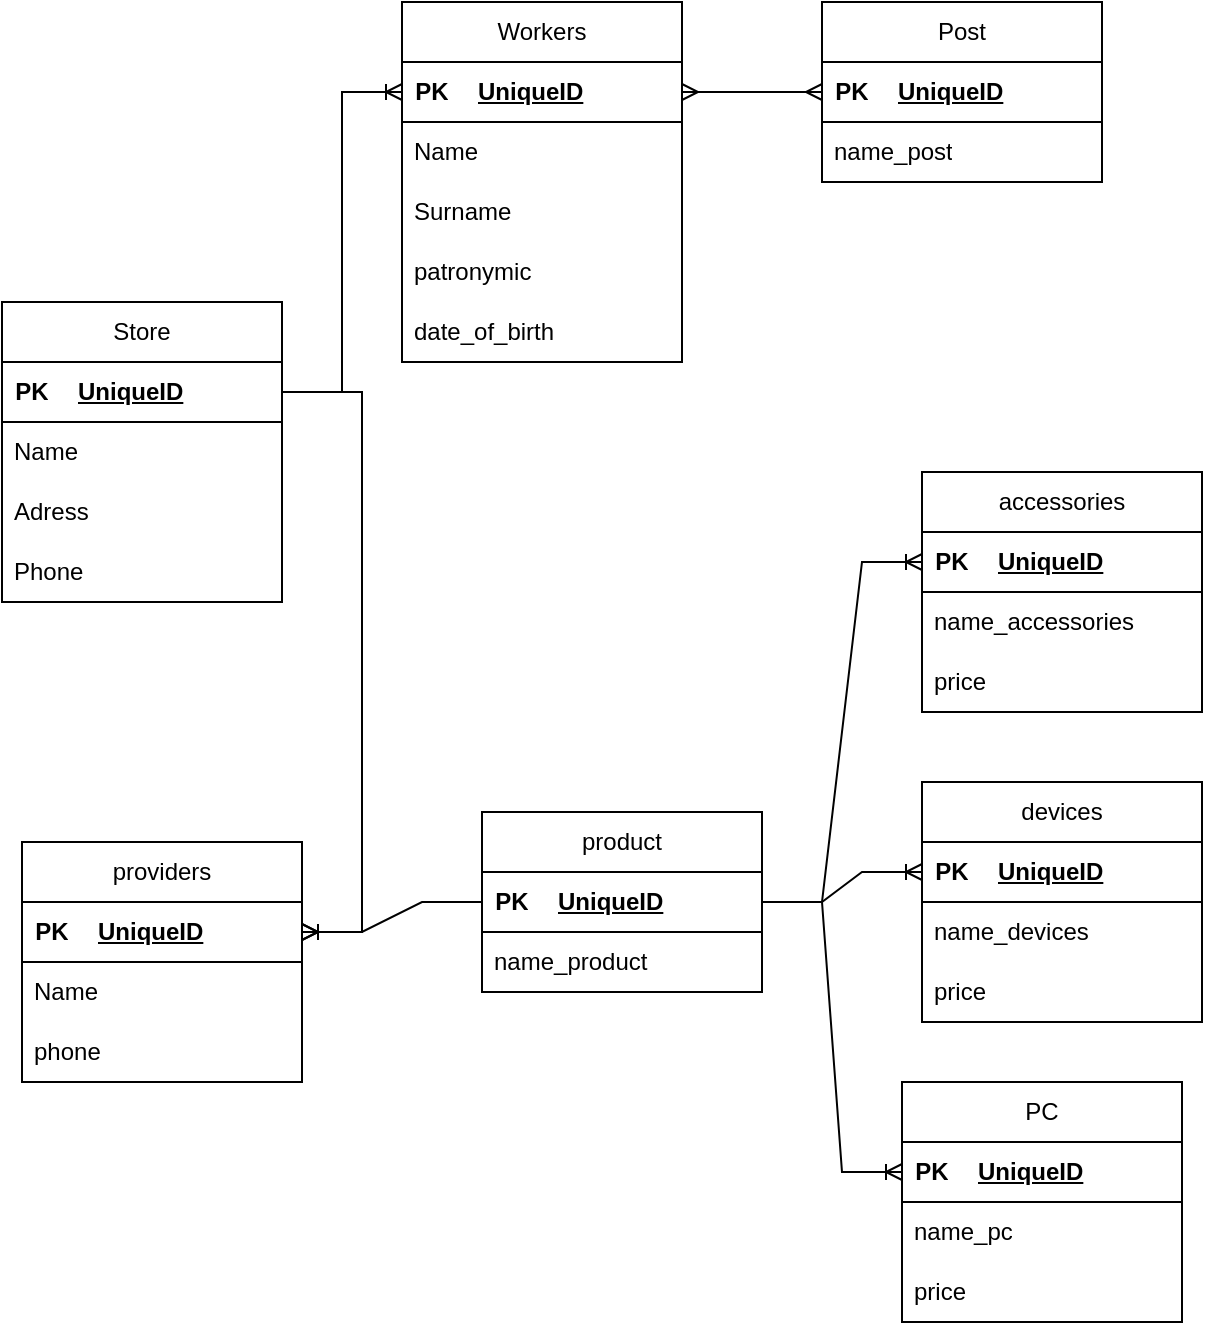 <mxfile version="21.7.5" type="github">
  <diagram id="C5RBs43oDa-KdzZeNtuy" name="Page-1">
    <mxGraphModel dx="1393" dy="758" grid="1" gridSize="10" guides="1" tooltips="1" connect="1" arrows="1" fold="1" page="1" pageScale="1" pageWidth="827" pageHeight="1169" math="0" shadow="0">
      <root>
        <mxCell id="WIyWlLk6GJQsqaUBKTNV-0" />
        <mxCell id="WIyWlLk6GJQsqaUBKTNV-1" parent="WIyWlLk6GJQsqaUBKTNV-0" />
        <mxCell id="giKYTNBfiEw-Y-ukKYdh-5" value="Store" style="swimlane;fontStyle=0;childLayout=stackLayout;horizontal=1;startSize=30;horizontalStack=0;resizeParent=1;resizeParentMax=0;resizeLast=0;collapsible=1;marginBottom=0;whiteSpace=wrap;html=1;" vertex="1" parent="WIyWlLk6GJQsqaUBKTNV-1">
          <mxGeometry x="120" y="240" width="140" height="150" as="geometry" />
        </mxCell>
        <mxCell id="giKYTNBfiEw-Y-ukKYdh-16" value="" style="shape=table;startSize=0;container=1;collapsible=1;childLayout=tableLayout;fixedRows=1;rowLines=0;fontStyle=0;align=center;resizeLast=1;strokeColor=none;fillColor=none;collapsible=0;" vertex="1" parent="giKYTNBfiEw-Y-ukKYdh-5">
          <mxGeometry y="30" width="140" height="30" as="geometry" />
        </mxCell>
        <mxCell id="giKYTNBfiEw-Y-ukKYdh-17" value="" style="shape=tableRow;horizontal=0;startSize=0;swimlaneHead=0;swimlaneBody=0;fillColor=none;collapsible=0;dropTarget=0;points=[[0,0.5],[1,0.5]];portConstraint=eastwest;top=0;left=0;right=0;bottom=1;" vertex="1" parent="giKYTNBfiEw-Y-ukKYdh-16">
          <mxGeometry width="140" height="30" as="geometry" />
        </mxCell>
        <mxCell id="giKYTNBfiEw-Y-ukKYdh-18" value="PK" style="shape=partialRectangle;connectable=0;fillColor=none;top=0;left=0;bottom=0;right=0;fontStyle=1;overflow=hidden;whiteSpace=wrap;html=1;" vertex="1" parent="giKYTNBfiEw-Y-ukKYdh-17">
          <mxGeometry width="30" height="30" as="geometry">
            <mxRectangle width="30" height="30" as="alternateBounds" />
          </mxGeometry>
        </mxCell>
        <mxCell id="giKYTNBfiEw-Y-ukKYdh-19" value="UniqueID" style="shape=partialRectangle;connectable=0;fillColor=none;top=0;left=0;bottom=0;right=0;align=left;spacingLeft=6;fontStyle=5;overflow=hidden;whiteSpace=wrap;html=1;" vertex="1" parent="giKYTNBfiEw-Y-ukKYdh-17">
          <mxGeometry x="30" width="110" height="30" as="geometry">
            <mxRectangle width="110" height="30" as="alternateBounds" />
          </mxGeometry>
        </mxCell>
        <mxCell id="giKYTNBfiEw-Y-ukKYdh-6" value="Name" style="text;strokeColor=none;fillColor=none;align=left;verticalAlign=middle;spacingLeft=4;spacingRight=4;overflow=hidden;points=[[0,0.5],[1,0.5]];portConstraint=eastwest;rotatable=0;whiteSpace=wrap;html=1;" vertex="1" parent="giKYTNBfiEw-Y-ukKYdh-5">
          <mxGeometry y="60" width="140" height="30" as="geometry" />
        </mxCell>
        <mxCell id="giKYTNBfiEw-Y-ukKYdh-7" value="Adress" style="text;strokeColor=none;fillColor=none;align=left;verticalAlign=middle;spacingLeft=4;spacingRight=4;overflow=hidden;points=[[0,0.5],[1,0.5]];portConstraint=eastwest;rotatable=0;whiteSpace=wrap;html=1;" vertex="1" parent="giKYTNBfiEw-Y-ukKYdh-5">
          <mxGeometry y="90" width="140" height="30" as="geometry" />
        </mxCell>
        <mxCell id="giKYTNBfiEw-Y-ukKYdh-8" value="Phone" style="text;strokeColor=none;fillColor=none;align=left;verticalAlign=middle;spacingLeft=4;spacingRight=4;overflow=hidden;points=[[0,0.5],[1,0.5]];portConstraint=eastwest;rotatable=0;whiteSpace=wrap;html=1;" vertex="1" parent="giKYTNBfiEw-Y-ukKYdh-5">
          <mxGeometry y="120" width="140" height="30" as="geometry" />
        </mxCell>
        <mxCell id="giKYTNBfiEw-Y-ukKYdh-20" value="providers" style="swimlane;fontStyle=0;childLayout=stackLayout;horizontal=1;startSize=30;horizontalStack=0;resizeParent=1;resizeParentMax=0;resizeLast=0;collapsible=1;marginBottom=0;whiteSpace=wrap;html=1;" vertex="1" parent="WIyWlLk6GJQsqaUBKTNV-1">
          <mxGeometry x="130" y="510" width="140" height="120" as="geometry" />
        </mxCell>
        <mxCell id="giKYTNBfiEw-Y-ukKYdh-79" value="" style="shape=table;startSize=0;container=1;collapsible=1;childLayout=tableLayout;fixedRows=1;rowLines=0;fontStyle=0;align=center;resizeLast=1;strokeColor=none;fillColor=none;collapsible=0;" vertex="1" parent="giKYTNBfiEw-Y-ukKYdh-20">
          <mxGeometry y="30" width="140" height="30" as="geometry" />
        </mxCell>
        <mxCell id="giKYTNBfiEw-Y-ukKYdh-80" value="" style="shape=tableRow;horizontal=0;startSize=0;swimlaneHead=0;swimlaneBody=0;fillColor=none;collapsible=0;dropTarget=0;points=[[0,0.5],[1,0.5]];portConstraint=eastwest;top=0;left=0;right=0;bottom=1;" vertex="1" parent="giKYTNBfiEw-Y-ukKYdh-79">
          <mxGeometry width="140" height="30" as="geometry" />
        </mxCell>
        <mxCell id="giKYTNBfiEw-Y-ukKYdh-81" value="PK" style="shape=partialRectangle;connectable=0;fillColor=none;top=0;left=0;bottom=0;right=0;fontStyle=1;overflow=hidden;whiteSpace=wrap;html=1;" vertex="1" parent="giKYTNBfiEw-Y-ukKYdh-80">
          <mxGeometry width="30" height="30" as="geometry">
            <mxRectangle width="30" height="30" as="alternateBounds" />
          </mxGeometry>
        </mxCell>
        <mxCell id="giKYTNBfiEw-Y-ukKYdh-82" value="UniqueID" style="shape=partialRectangle;connectable=0;fillColor=none;top=0;left=0;bottom=0;right=0;align=left;spacingLeft=6;fontStyle=5;overflow=hidden;whiteSpace=wrap;html=1;" vertex="1" parent="giKYTNBfiEw-Y-ukKYdh-80">
          <mxGeometry x="30" width="110" height="30" as="geometry">
            <mxRectangle width="110" height="30" as="alternateBounds" />
          </mxGeometry>
        </mxCell>
        <mxCell id="giKYTNBfiEw-Y-ukKYdh-21" value="Name" style="text;strokeColor=none;fillColor=none;align=left;verticalAlign=middle;spacingLeft=4;spacingRight=4;overflow=hidden;points=[[0,0.5],[1,0.5]];portConstraint=eastwest;rotatable=0;whiteSpace=wrap;html=1;" vertex="1" parent="giKYTNBfiEw-Y-ukKYdh-20">
          <mxGeometry y="60" width="140" height="30" as="geometry" />
        </mxCell>
        <mxCell id="giKYTNBfiEw-Y-ukKYdh-22" value="phone" style="text;strokeColor=none;fillColor=none;align=left;verticalAlign=middle;spacingLeft=4;spacingRight=4;overflow=hidden;points=[[0,0.5],[1,0.5]];portConstraint=eastwest;rotatable=0;whiteSpace=wrap;html=1;" vertex="1" parent="giKYTNBfiEw-Y-ukKYdh-20">
          <mxGeometry y="90" width="140" height="30" as="geometry" />
        </mxCell>
        <mxCell id="giKYTNBfiEw-Y-ukKYdh-24" value="Workers" style="swimlane;fontStyle=0;childLayout=stackLayout;horizontal=1;startSize=30;horizontalStack=0;resizeParent=1;resizeParentMax=0;resizeLast=0;collapsible=1;marginBottom=0;whiteSpace=wrap;html=1;" vertex="1" parent="WIyWlLk6GJQsqaUBKTNV-1">
          <mxGeometry x="320" y="90" width="140" height="180" as="geometry" />
        </mxCell>
        <mxCell id="giKYTNBfiEw-Y-ukKYdh-28" value="" style="shape=table;startSize=0;container=1;collapsible=1;childLayout=tableLayout;fixedRows=1;rowLines=0;fontStyle=0;align=center;resizeLast=1;strokeColor=none;fillColor=none;collapsible=0;" vertex="1" parent="giKYTNBfiEw-Y-ukKYdh-24">
          <mxGeometry y="30" width="140" height="30" as="geometry" />
        </mxCell>
        <mxCell id="giKYTNBfiEw-Y-ukKYdh-29" value="" style="shape=tableRow;horizontal=0;startSize=0;swimlaneHead=0;swimlaneBody=0;fillColor=none;collapsible=0;dropTarget=0;points=[[0,0.5],[1,0.5]];portConstraint=eastwest;top=0;left=0;right=0;bottom=1;" vertex="1" parent="giKYTNBfiEw-Y-ukKYdh-28">
          <mxGeometry width="140" height="30" as="geometry" />
        </mxCell>
        <mxCell id="giKYTNBfiEw-Y-ukKYdh-30" value="PK" style="shape=partialRectangle;connectable=0;fillColor=none;top=0;left=0;bottom=0;right=0;fontStyle=1;overflow=hidden;whiteSpace=wrap;html=1;" vertex="1" parent="giKYTNBfiEw-Y-ukKYdh-29">
          <mxGeometry width="30" height="30" as="geometry">
            <mxRectangle width="30" height="30" as="alternateBounds" />
          </mxGeometry>
        </mxCell>
        <mxCell id="giKYTNBfiEw-Y-ukKYdh-31" value="UniqueID" style="shape=partialRectangle;connectable=0;fillColor=none;top=0;left=0;bottom=0;right=0;align=left;spacingLeft=6;fontStyle=5;overflow=hidden;whiteSpace=wrap;html=1;" vertex="1" parent="giKYTNBfiEw-Y-ukKYdh-29">
          <mxGeometry x="30" width="110" height="30" as="geometry">
            <mxRectangle width="110" height="30" as="alternateBounds" />
          </mxGeometry>
        </mxCell>
        <mxCell id="giKYTNBfiEw-Y-ukKYdh-25" value="Name" style="text;strokeColor=none;fillColor=none;align=left;verticalAlign=middle;spacingLeft=4;spacingRight=4;overflow=hidden;points=[[0,0.5],[1,0.5]];portConstraint=eastwest;rotatable=0;whiteSpace=wrap;html=1;" vertex="1" parent="giKYTNBfiEw-Y-ukKYdh-24">
          <mxGeometry y="60" width="140" height="30" as="geometry" />
        </mxCell>
        <mxCell id="giKYTNBfiEw-Y-ukKYdh-26" value="Surname" style="text;strokeColor=none;fillColor=none;align=left;verticalAlign=middle;spacingLeft=4;spacingRight=4;overflow=hidden;points=[[0,0.5],[1,0.5]];portConstraint=eastwest;rotatable=0;whiteSpace=wrap;html=1;" vertex="1" parent="giKYTNBfiEw-Y-ukKYdh-24">
          <mxGeometry y="90" width="140" height="30" as="geometry" />
        </mxCell>
        <mxCell id="giKYTNBfiEw-Y-ukKYdh-27" value="patronymic" style="text;strokeColor=none;fillColor=none;align=left;verticalAlign=middle;spacingLeft=4;spacingRight=4;overflow=hidden;points=[[0,0.5],[1,0.5]];portConstraint=eastwest;rotatable=0;whiteSpace=wrap;html=1;" vertex="1" parent="giKYTNBfiEw-Y-ukKYdh-24">
          <mxGeometry y="120" width="140" height="30" as="geometry" />
        </mxCell>
        <mxCell id="giKYTNBfiEw-Y-ukKYdh-32" value="date_of_birth" style="text;strokeColor=none;fillColor=none;align=left;verticalAlign=middle;spacingLeft=4;spacingRight=4;overflow=hidden;points=[[0,0.5],[1,0.5]];portConstraint=eastwest;rotatable=0;whiteSpace=wrap;html=1;" vertex="1" parent="giKYTNBfiEw-Y-ukKYdh-24">
          <mxGeometry y="150" width="140" height="30" as="geometry" />
        </mxCell>
        <mxCell id="giKYTNBfiEw-Y-ukKYdh-33" value="Post" style="swimlane;fontStyle=0;childLayout=stackLayout;horizontal=1;startSize=30;horizontalStack=0;resizeParent=1;resizeParentMax=0;resizeLast=0;collapsible=1;marginBottom=0;whiteSpace=wrap;html=1;" vertex="1" parent="WIyWlLk6GJQsqaUBKTNV-1">
          <mxGeometry x="530" y="90" width="140" height="90" as="geometry" />
        </mxCell>
        <mxCell id="giKYTNBfiEw-Y-ukKYdh-37" value="" style="shape=table;startSize=0;container=1;collapsible=1;childLayout=tableLayout;fixedRows=1;rowLines=0;fontStyle=0;align=center;resizeLast=1;strokeColor=none;fillColor=none;collapsible=0;" vertex="1" parent="giKYTNBfiEw-Y-ukKYdh-33">
          <mxGeometry y="30" width="140" height="30" as="geometry" />
        </mxCell>
        <mxCell id="giKYTNBfiEw-Y-ukKYdh-38" value="" style="shape=tableRow;horizontal=0;startSize=0;swimlaneHead=0;swimlaneBody=0;fillColor=none;collapsible=0;dropTarget=0;points=[[0,0.5],[1,0.5]];portConstraint=eastwest;top=0;left=0;right=0;bottom=1;" vertex="1" parent="giKYTNBfiEw-Y-ukKYdh-37">
          <mxGeometry width="140" height="30" as="geometry" />
        </mxCell>
        <mxCell id="giKYTNBfiEw-Y-ukKYdh-39" value="PK" style="shape=partialRectangle;connectable=0;fillColor=none;top=0;left=0;bottom=0;right=0;fontStyle=1;overflow=hidden;whiteSpace=wrap;html=1;" vertex="1" parent="giKYTNBfiEw-Y-ukKYdh-38">
          <mxGeometry width="30" height="30" as="geometry">
            <mxRectangle width="30" height="30" as="alternateBounds" />
          </mxGeometry>
        </mxCell>
        <mxCell id="giKYTNBfiEw-Y-ukKYdh-40" value="UniqueID" style="shape=partialRectangle;connectable=0;fillColor=none;top=0;left=0;bottom=0;right=0;align=left;spacingLeft=6;fontStyle=5;overflow=hidden;whiteSpace=wrap;html=1;" vertex="1" parent="giKYTNBfiEw-Y-ukKYdh-38">
          <mxGeometry x="30" width="110" height="30" as="geometry">
            <mxRectangle width="110" height="30" as="alternateBounds" />
          </mxGeometry>
        </mxCell>
        <mxCell id="giKYTNBfiEw-Y-ukKYdh-36" value="name_post" style="text;strokeColor=none;fillColor=none;align=left;verticalAlign=middle;spacingLeft=4;spacingRight=4;overflow=hidden;points=[[0,0.5],[1,0.5]];portConstraint=eastwest;rotatable=0;whiteSpace=wrap;html=1;" vertex="1" parent="giKYTNBfiEw-Y-ukKYdh-33">
          <mxGeometry y="60" width="140" height="30" as="geometry" />
        </mxCell>
        <mxCell id="giKYTNBfiEw-Y-ukKYdh-45" value="product" style="swimlane;fontStyle=0;childLayout=stackLayout;horizontal=1;startSize=30;horizontalStack=0;resizeParent=1;resizeParentMax=0;resizeLast=0;collapsible=1;marginBottom=0;whiteSpace=wrap;html=1;" vertex="1" parent="WIyWlLk6GJQsqaUBKTNV-1">
          <mxGeometry x="360" y="495" width="140" height="90" as="geometry" />
        </mxCell>
        <mxCell id="giKYTNBfiEw-Y-ukKYdh-49" value="" style="shape=table;startSize=0;container=1;collapsible=1;childLayout=tableLayout;fixedRows=1;rowLines=0;fontStyle=0;align=center;resizeLast=1;strokeColor=none;fillColor=none;collapsible=0;" vertex="1" parent="giKYTNBfiEw-Y-ukKYdh-45">
          <mxGeometry y="30" width="140" height="30" as="geometry" />
        </mxCell>
        <mxCell id="giKYTNBfiEw-Y-ukKYdh-50" value="" style="shape=tableRow;horizontal=0;startSize=0;swimlaneHead=0;swimlaneBody=0;fillColor=none;collapsible=0;dropTarget=0;points=[[0,0.5],[1,0.5]];portConstraint=eastwest;top=0;left=0;right=0;bottom=1;" vertex="1" parent="giKYTNBfiEw-Y-ukKYdh-49">
          <mxGeometry width="140" height="30" as="geometry" />
        </mxCell>
        <mxCell id="giKYTNBfiEw-Y-ukKYdh-51" value="PK" style="shape=partialRectangle;connectable=0;fillColor=none;top=0;left=0;bottom=0;right=0;fontStyle=1;overflow=hidden;whiteSpace=wrap;html=1;" vertex="1" parent="giKYTNBfiEw-Y-ukKYdh-50">
          <mxGeometry width="30" height="30" as="geometry">
            <mxRectangle width="30" height="30" as="alternateBounds" />
          </mxGeometry>
        </mxCell>
        <mxCell id="giKYTNBfiEw-Y-ukKYdh-52" value="UniqueID" style="shape=partialRectangle;connectable=0;fillColor=none;top=0;left=0;bottom=0;right=0;align=left;spacingLeft=6;fontStyle=5;overflow=hidden;whiteSpace=wrap;html=1;" vertex="1" parent="giKYTNBfiEw-Y-ukKYdh-50">
          <mxGeometry x="30" width="110" height="30" as="geometry">
            <mxRectangle width="110" height="30" as="alternateBounds" />
          </mxGeometry>
        </mxCell>
        <mxCell id="giKYTNBfiEw-Y-ukKYdh-46" value="name_product" style="text;strokeColor=none;fillColor=none;align=left;verticalAlign=middle;spacingLeft=4;spacingRight=4;overflow=hidden;points=[[0,0.5],[1,0.5]];portConstraint=eastwest;rotatable=0;whiteSpace=wrap;html=1;" vertex="1" parent="giKYTNBfiEw-Y-ukKYdh-45">
          <mxGeometry y="60" width="140" height="30" as="geometry" />
        </mxCell>
        <mxCell id="giKYTNBfiEw-Y-ukKYdh-53" value="devices" style="swimlane;fontStyle=0;childLayout=stackLayout;horizontal=1;startSize=30;horizontalStack=0;resizeParent=1;resizeParentMax=0;resizeLast=0;collapsible=1;marginBottom=0;whiteSpace=wrap;html=1;" vertex="1" parent="WIyWlLk6GJQsqaUBKTNV-1">
          <mxGeometry x="580" y="480" width="140" height="120" as="geometry" />
        </mxCell>
        <mxCell id="giKYTNBfiEw-Y-ukKYdh-87" value="" style="shape=table;startSize=0;container=1;collapsible=1;childLayout=tableLayout;fixedRows=1;rowLines=0;fontStyle=0;align=center;resizeLast=1;strokeColor=none;fillColor=none;collapsible=0;" vertex="1" parent="giKYTNBfiEw-Y-ukKYdh-53">
          <mxGeometry y="30" width="140" height="30" as="geometry" />
        </mxCell>
        <mxCell id="giKYTNBfiEw-Y-ukKYdh-88" value="" style="shape=tableRow;horizontal=0;startSize=0;swimlaneHead=0;swimlaneBody=0;fillColor=none;collapsible=0;dropTarget=0;points=[[0,0.5],[1,0.5]];portConstraint=eastwest;top=0;left=0;right=0;bottom=1;" vertex="1" parent="giKYTNBfiEw-Y-ukKYdh-87">
          <mxGeometry width="140" height="30" as="geometry" />
        </mxCell>
        <mxCell id="giKYTNBfiEw-Y-ukKYdh-89" value="PK" style="shape=partialRectangle;connectable=0;fillColor=none;top=0;left=0;bottom=0;right=0;fontStyle=1;overflow=hidden;whiteSpace=wrap;html=1;" vertex="1" parent="giKYTNBfiEw-Y-ukKYdh-88">
          <mxGeometry width="30" height="30" as="geometry">
            <mxRectangle width="30" height="30" as="alternateBounds" />
          </mxGeometry>
        </mxCell>
        <mxCell id="giKYTNBfiEw-Y-ukKYdh-90" value="UniqueID" style="shape=partialRectangle;connectable=0;fillColor=none;top=0;left=0;bottom=0;right=0;align=left;spacingLeft=6;fontStyle=5;overflow=hidden;whiteSpace=wrap;html=1;" vertex="1" parent="giKYTNBfiEw-Y-ukKYdh-88">
          <mxGeometry x="30" width="110" height="30" as="geometry">
            <mxRectangle width="110" height="30" as="alternateBounds" />
          </mxGeometry>
        </mxCell>
        <mxCell id="giKYTNBfiEw-Y-ukKYdh-54" value="name_devices" style="text;strokeColor=none;fillColor=none;align=left;verticalAlign=middle;spacingLeft=4;spacingRight=4;overflow=hidden;points=[[0,0.5],[1,0.5]];portConstraint=eastwest;rotatable=0;whiteSpace=wrap;html=1;" vertex="1" parent="giKYTNBfiEw-Y-ukKYdh-53">
          <mxGeometry y="60" width="140" height="30" as="geometry" />
        </mxCell>
        <mxCell id="giKYTNBfiEw-Y-ukKYdh-55" value="price" style="text;strokeColor=none;fillColor=none;align=left;verticalAlign=middle;spacingLeft=4;spacingRight=4;overflow=hidden;points=[[0,0.5],[1,0.5]];portConstraint=eastwest;rotatable=0;whiteSpace=wrap;html=1;" vertex="1" parent="giKYTNBfiEw-Y-ukKYdh-53">
          <mxGeometry y="90" width="140" height="30" as="geometry" />
        </mxCell>
        <mxCell id="giKYTNBfiEw-Y-ukKYdh-57" value="accessories" style="swimlane;fontStyle=0;childLayout=stackLayout;horizontal=1;startSize=30;horizontalStack=0;resizeParent=1;resizeParentMax=0;resizeLast=0;collapsible=1;marginBottom=0;whiteSpace=wrap;html=1;" vertex="1" parent="WIyWlLk6GJQsqaUBKTNV-1">
          <mxGeometry x="580" y="325" width="140" height="120" as="geometry" />
        </mxCell>
        <mxCell id="giKYTNBfiEw-Y-ukKYdh-66" value="" style="shape=table;startSize=0;container=1;collapsible=1;childLayout=tableLayout;fixedRows=1;rowLines=0;fontStyle=0;align=center;resizeLast=1;strokeColor=none;fillColor=none;collapsible=0;" vertex="1" parent="giKYTNBfiEw-Y-ukKYdh-57">
          <mxGeometry y="30" width="140" height="30" as="geometry" />
        </mxCell>
        <mxCell id="giKYTNBfiEw-Y-ukKYdh-67" value="" style="shape=tableRow;horizontal=0;startSize=0;swimlaneHead=0;swimlaneBody=0;fillColor=none;collapsible=0;dropTarget=0;points=[[0,0.5],[1,0.5]];portConstraint=eastwest;top=0;left=0;right=0;bottom=1;" vertex="1" parent="giKYTNBfiEw-Y-ukKYdh-66">
          <mxGeometry width="140" height="30" as="geometry" />
        </mxCell>
        <mxCell id="giKYTNBfiEw-Y-ukKYdh-68" value="PK" style="shape=partialRectangle;connectable=0;fillColor=none;top=0;left=0;bottom=0;right=0;fontStyle=1;overflow=hidden;whiteSpace=wrap;html=1;" vertex="1" parent="giKYTNBfiEw-Y-ukKYdh-67">
          <mxGeometry width="30" height="30" as="geometry">
            <mxRectangle width="30" height="30" as="alternateBounds" />
          </mxGeometry>
        </mxCell>
        <mxCell id="giKYTNBfiEw-Y-ukKYdh-69" value="UniqueID" style="shape=partialRectangle;connectable=0;fillColor=none;top=0;left=0;bottom=0;right=0;align=left;spacingLeft=6;fontStyle=5;overflow=hidden;whiteSpace=wrap;html=1;" vertex="1" parent="giKYTNBfiEw-Y-ukKYdh-67">
          <mxGeometry x="30" width="110" height="30" as="geometry">
            <mxRectangle width="110" height="30" as="alternateBounds" />
          </mxGeometry>
        </mxCell>
        <mxCell id="giKYTNBfiEw-Y-ukKYdh-58" value="name_accessories" style="text;strokeColor=none;fillColor=none;align=left;verticalAlign=middle;spacingLeft=4;spacingRight=4;overflow=hidden;points=[[0,0.5],[1,0.5]];portConstraint=eastwest;rotatable=0;whiteSpace=wrap;html=1;" vertex="1" parent="giKYTNBfiEw-Y-ukKYdh-57">
          <mxGeometry y="60" width="140" height="30" as="geometry" />
        </mxCell>
        <mxCell id="giKYTNBfiEw-Y-ukKYdh-72" value="price" style="text;strokeColor=none;fillColor=none;align=left;verticalAlign=middle;spacingLeft=4;spacingRight=4;overflow=hidden;points=[[0,0.5],[1,0.5]];portConstraint=eastwest;rotatable=0;whiteSpace=wrap;html=1;" vertex="1" parent="giKYTNBfiEw-Y-ukKYdh-57">
          <mxGeometry y="90" width="140" height="30" as="geometry" />
        </mxCell>
        <mxCell id="giKYTNBfiEw-Y-ukKYdh-62" value="PC" style="swimlane;fontStyle=0;childLayout=stackLayout;horizontal=1;startSize=30;horizontalStack=0;resizeParent=1;resizeParentMax=0;resizeLast=0;collapsible=1;marginBottom=0;whiteSpace=wrap;html=1;" vertex="1" parent="WIyWlLk6GJQsqaUBKTNV-1">
          <mxGeometry x="570" y="630" width="140" height="120" as="geometry" />
        </mxCell>
        <mxCell id="giKYTNBfiEw-Y-ukKYdh-91" value="" style="shape=table;startSize=0;container=1;collapsible=1;childLayout=tableLayout;fixedRows=1;rowLines=0;fontStyle=0;align=center;resizeLast=1;strokeColor=none;fillColor=none;collapsible=0;" vertex="1" parent="giKYTNBfiEw-Y-ukKYdh-62">
          <mxGeometry y="30" width="140" height="30" as="geometry" />
        </mxCell>
        <mxCell id="giKYTNBfiEw-Y-ukKYdh-92" value="" style="shape=tableRow;horizontal=0;startSize=0;swimlaneHead=0;swimlaneBody=0;fillColor=none;collapsible=0;dropTarget=0;points=[[0,0.5],[1,0.5]];portConstraint=eastwest;top=0;left=0;right=0;bottom=1;" vertex="1" parent="giKYTNBfiEw-Y-ukKYdh-91">
          <mxGeometry width="140" height="30" as="geometry" />
        </mxCell>
        <mxCell id="giKYTNBfiEw-Y-ukKYdh-93" value="PK" style="shape=partialRectangle;connectable=0;fillColor=none;top=0;left=0;bottom=0;right=0;fontStyle=1;overflow=hidden;whiteSpace=wrap;html=1;" vertex="1" parent="giKYTNBfiEw-Y-ukKYdh-92">
          <mxGeometry width="30" height="30" as="geometry">
            <mxRectangle width="30" height="30" as="alternateBounds" />
          </mxGeometry>
        </mxCell>
        <mxCell id="giKYTNBfiEw-Y-ukKYdh-94" value="UniqueID" style="shape=partialRectangle;connectable=0;fillColor=none;top=0;left=0;bottom=0;right=0;align=left;spacingLeft=6;fontStyle=5;overflow=hidden;whiteSpace=wrap;html=1;" vertex="1" parent="giKYTNBfiEw-Y-ukKYdh-92">
          <mxGeometry x="30" width="110" height="30" as="geometry">
            <mxRectangle width="110" height="30" as="alternateBounds" />
          </mxGeometry>
        </mxCell>
        <mxCell id="giKYTNBfiEw-Y-ukKYdh-63" value="name_pc" style="text;strokeColor=none;fillColor=none;align=left;verticalAlign=middle;spacingLeft=4;spacingRight=4;overflow=hidden;points=[[0,0.5],[1,0.5]];portConstraint=eastwest;rotatable=0;whiteSpace=wrap;html=1;" vertex="1" parent="giKYTNBfiEw-Y-ukKYdh-62">
          <mxGeometry y="60" width="140" height="30" as="geometry" />
        </mxCell>
        <mxCell id="giKYTNBfiEw-Y-ukKYdh-64" value="price" style="text;strokeColor=none;fillColor=none;align=left;verticalAlign=middle;spacingLeft=4;spacingRight=4;overflow=hidden;points=[[0,0.5],[1,0.5]];portConstraint=eastwest;rotatable=0;whiteSpace=wrap;html=1;" vertex="1" parent="giKYTNBfiEw-Y-ukKYdh-62">
          <mxGeometry y="90" width="140" height="30" as="geometry" />
        </mxCell>
        <mxCell id="giKYTNBfiEw-Y-ukKYdh-73" value="" style="edgeStyle=entityRelationEdgeStyle;fontSize=12;html=1;endArrow=ERoneToMany;rounded=0;" edge="1" parent="WIyWlLk6GJQsqaUBKTNV-1" source="giKYTNBfiEw-Y-ukKYdh-17" target="giKYTNBfiEw-Y-ukKYdh-29">
          <mxGeometry width="100" height="100" relative="1" as="geometry">
            <mxPoint x="360" y="440" as="sourcePoint" />
            <mxPoint x="460" y="340" as="targetPoint" />
          </mxGeometry>
        </mxCell>
        <mxCell id="giKYTNBfiEw-Y-ukKYdh-83" value="" style="edgeStyle=entityRelationEdgeStyle;fontSize=12;html=1;endArrow=ERoneToMany;rounded=0;exitX=1;exitY=0.5;exitDx=0;exitDy=0;" edge="1" parent="WIyWlLk6GJQsqaUBKTNV-1" source="giKYTNBfiEw-Y-ukKYdh-17" target="giKYTNBfiEw-Y-ukKYdh-80">
          <mxGeometry width="100" height="100" relative="1" as="geometry">
            <mxPoint x="360" y="440" as="sourcePoint" />
            <mxPoint x="460" y="340" as="targetPoint" />
          </mxGeometry>
        </mxCell>
        <mxCell id="giKYTNBfiEw-Y-ukKYdh-84" value="" style="edgeStyle=entityRelationEdgeStyle;fontSize=12;html=1;endArrow=ERoneToMany;rounded=0;exitX=0;exitY=0.5;exitDx=0;exitDy=0;entryX=1;entryY=0.5;entryDx=0;entryDy=0;" edge="1" parent="WIyWlLk6GJQsqaUBKTNV-1" source="giKYTNBfiEw-Y-ukKYdh-50" target="giKYTNBfiEw-Y-ukKYdh-80">
          <mxGeometry width="100" height="100" relative="1" as="geometry">
            <mxPoint x="360" y="440" as="sourcePoint" />
            <mxPoint x="460" y="340" as="targetPoint" />
          </mxGeometry>
        </mxCell>
        <mxCell id="giKYTNBfiEw-Y-ukKYdh-85" value="" style="edgeStyle=entityRelationEdgeStyle;fontSize=12;html=1;endArrow=ERoneToMany;rounded=0;exitX=1;exitY=0.5;exitDx=0;exitDy=0;entryX=0;entryY=0.5;entryDx=0;entryDy=0;" edge="1" parent="WIyWlLk6GJQsqaUBKTNV-1" source="giKYTNBfiEw-Y-ukKYdh-50" target="giKYTNBfiEw-Y-ukKYdh-67">
          <mxGeometry width="100" height="100" relative="1" as="geometry">
            <mxPoint x="360" y="440" as="sourcePoint" />
            <mxPoint x="460" y="340" as="targetPoint" />
          </mxGeometry>
        </mxCell>
        <mxCell id="giKYTNBfiEw-Y-ukKYdh-86" value="" style="edgeStyle=entityRelationEdgeStyle;fontSize=12;html=1;endArrow=ERoneToMany;rounded=0;exitX=1;exitY=0.5;exitDx=0;exitDy=0;entryX=0;entryY=0.5;entryDx=0;entryDy=0;" edge="1" parent="WIyWlLk6GJQsqaUBKTNV-1" source="giKYTNBfiEw-Y-ukKYdh-50" target="giKYTNBfiEw-Y-ukKYdh-88">
          <mxGeometry width="100" height="100" relative="1" as="geometry">
            <mxPoint x="360" y="440" as="sourcePoint" />
            <mxPoint x="550" y="600" as="targetPoint" />
          </mxGeometry>
        </mxCell>
        <mxCell id="giKYTNBfiEw-Y-ukKYdh-95" value="" style="edgeStyle=entityRelationEdgeStyle;fontSize=12;html=1;endArrow=ERoneToMany;rounded=0;exitX=1;exitY=0.5;exitDx=0;exitDy=0;entryX=0;entryY=0.5;entryDx=0;entryDy=0;" edge="1" parent="WIyWlLk6GJQsqaUBKTNV-1" source="giKYTNBfiEw-Y-ukKYdh-50" target="giKYTNBfiEw-Y-ukKYdh-92">
          <mxGeometry width="100" height="100" relative="1" as="geometry">
            <mxPoint x="360" y="440" as="sourcePoint" />
            <mxPoint x="460" y="340" as="targetPoint" />
          </mxGeometry>
        </mxCell>
        <mxCell id="giKYTNBfiEw-Y-ukKYdh-97" value="" style="edgeStyle=entityRelationEdgeStyle;fontSize=12;html=1;endArrow=ERmany;startArrow=ERmany;rounded=0;entryX=0;entryY=0.5;entryDx=0;entryDy=0;exitX=1;exitY=0.5;exitDx=0;exitDy=0;" edge="1" parent="WIyWlLk6GJQsqaUBKTNV-1" source="giKYTNBfiEw-Y-ukKYdh-29" target="giKYTNBfiEw-Y-ukKYdh-38">
          <mxGeometry width="100" height="100" relative="1" as="geometry">
            <mxPoint x="360" y="440" as="sourcePoint" />
            <mxPoint x="460" y="340" as="targetPoint" />
          </mxGeometry>
        </mxCell>
      </root>
    </mxGraphModel>
  </diagram>
</mxfile>
